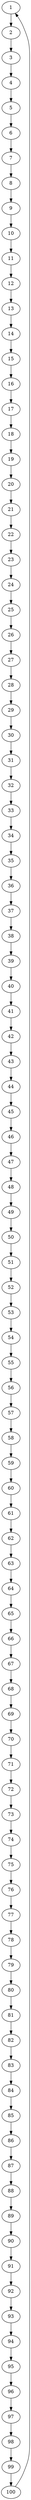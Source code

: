 digraph "Net Graph with 100 nodes forming a ring" {
edge ["class"="link-class"]
"1" -> "2" ["weight"="9.1"]
"2" -> "3" ["weight"="4.1"]
"3" -> "4" ["weight"="8.7"]
"4" -> "5" ["weight"="7.3"]
"5" -> "6" ["weight"="5.9"]
"6" -> "7" ["weight"="1.8"]
"7" -> "8" ["weight"="4.5"]
"8" -> "9" ["weight"="5.3"]
"9" -> "10" ["weight"="2.6"]
"10" -> "11" ["weight"="9.0"]
"11" -> "12" ["weight"="9.0"]
"12" -> "13" ["weight"="2.6"]
"13" -> "14" ["weight"="3.9"]
"14" -> "15" ["weight"="4.7"]
"15" -> "16" ["weight"="3.8"]
"16" -> "17" ["weight"="9.2"]
"17" -> "18" ["weight"="8.1"]
"18" -> "19" ["weight"="3.1"]
"19" -> "20" ["weight"="5.0"]
"20" -> "21" ["weight"="4.6"]
"21" -> "22" ["weight"="4.2"]
"22" -> "23" ["weight"="2.8"]
"23" -> "24" ["weight"="6.1"]
"24" -> "25" ["weight"="4.1"]
"25" -> "26" ["weight"="9.9"]
"26" -> "27" ["weight"="1.1"]
"27" -> "28" ["weight"="3.7"]
"28" -> "29" ["weight"="7.4"]
"29" -> "30" ["weight"="4.9"]
"30" -> "31" ["weight"="1.5"]
"31" -> "32" ["weight"="7.0"]
"32" -> "33" ["weight"="8.4"]
"33" -> "34" ["weight"="3.7"]
"34" -> "35" ["weight"="8.0"]
"35" -> "36" ["weight"="2.0"]
"36" -> "37" ["weight"="6.3"]
"37" -> "38" ["weight"="9.5"]
"38" -> "39" ["weight"="4.6"]
"39" -> "40" ["weight"="9.0"]
"40" -> "41" ["weight"="3.5"]
"41" -> "42" ["weight"="7.4"]
"42" -> "43" ["weight"="5.2"]
"43" -> "44" ["weight"="7.2"]
"44" -> "45" ["weight"="4.8"]
"45" -> "46" ["weight"="3.5"]
"46" -> "47" ["weight"="3.0"]
"47" -> "48" ["weight"="1.2"]
"48" -> "49" ["weight"="6.0"]
"49" -> "50" ["weight"="1.5"]
"50" -> "51" ["weight"="2.1"]
"51" -> "52" ["weight"="4.1"]
"52" -> "53" ["weight"="9.7"]
"53" -> "54" ["weight"="7.5"]
"54" -> "55" ["weight"="5.8"]
"55" -> "56" ["weight"="3.5"]
"56" -> "57" ["weight"="4.6"]
"57" -> "58" ["weight"="8.7"]
"58" -> "59" ["weight"="7.7"]
"59" -> "60" ["weight"="2.8"]
"60" -> "61" ["weight"="7.2"]
"61" -> "62" ["weight"="8.4"]
"62" -> "63" ["weight"="6.8"]
"63" -> "64" ["weight"="1.2"]
"64" -> "65" ["weight"="4.1"]
"65" -> "66" ["weight"="6.8"]
"66" -> "67" ["weight"="5.0"]
"67" -> "68" ["weight"="5.4"]
"68" -> "69" ["weight"="3.6"]
"69" -> "70" ["weight"="6.4"]
"70" -> "71" ["weight"="1.7"]
"71" -> "72" ["weight"="8.9"]
"72" -> "73" ["weight"="2.5"]
"73" -> "74" ["weight"="5.1"]
"74" -> "75" ["weight"="2.9"]
"75" -> "76" ["weight"="2.1"]
"76" -> "77" ["weight"="1.1"]
"77" -> "78" ["weight"="6.0"]
"78" -> "79" ["weight"="5.2"]
"79" -> "80" ["weight"="7.6"]
"80" -> "81" ["weight"="4.3"]
"81" -> "82" ["weight"="3.4"]
"82" -> "83" ["weight"="6.3"]
"83" -> "84" ["weight"="8.5"]
"84" -> "85" ["weight"="4.5"]
"85" -> "86" ["weight"="3.0"]
"86" -> "87" ["weight"="1.5"]
"87" -> "88" ["weight"="1.5"]
"88" -> "89" ["weight"="1.7"]
"89" -> "90" ["weight"="1.8"]
"90" -> "91" ["weight"="8.8"]
"91" -> "92" ["weight"="4.6"]
"92" -> "93" ["weight"="3.3"]
"93" -> "94" ["weight"="2.5"]
"94" -> "95" ["weight"="1.3"]
"95" -> "96" ["weight"="7.5"]
"96" -> "97" ["weight"="5.1"]
"97" -> "98" ["weight"="6.8"]
"98" -> "99" ["weight"="1.6"]
"99" -> "100" ["weight"="9.5"]
"100" -> "1" ["weight"="7.4"]
}

